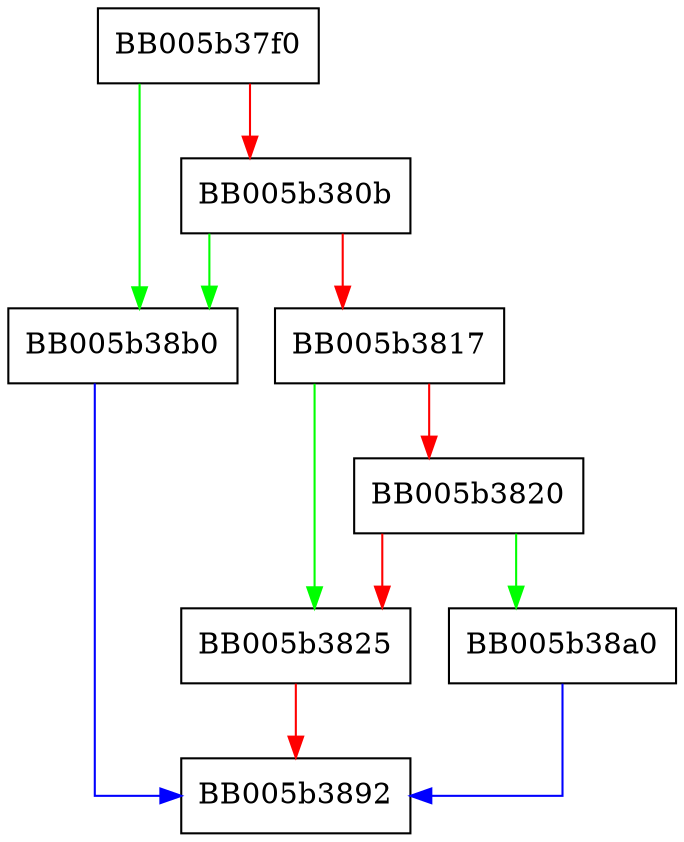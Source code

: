digraph EVP_PKEY_CTX_set_dsa_paramgen_bits {
  node [shape="box"];
  graph [splines=ortho];
  BB005b37f0 -> BB005b38b0 [color="green"];
  BB005b37f0 -> BB005b380b [color="red"];
  BB005b380b -> BB005b38b0 [color="green"];
  BB005b380b -> BB005b3817 [color="red"];
  BB005b3817 -> BB005b3825 [color="green"];
  BB005b3817 -> BB005b3820 [color="red"];
  BB005b3820 -> BB005b38a0 [color="green"];
  BB005b3820 -> BB005b3825 [color="red"];
  BB005b3825 -> BB005b3892 [color="red"];
  BB005b38a0 -> BB005b3892 [color="blue"];
  BB005b38b0 -> BB005b3892 [color="blue"];
}